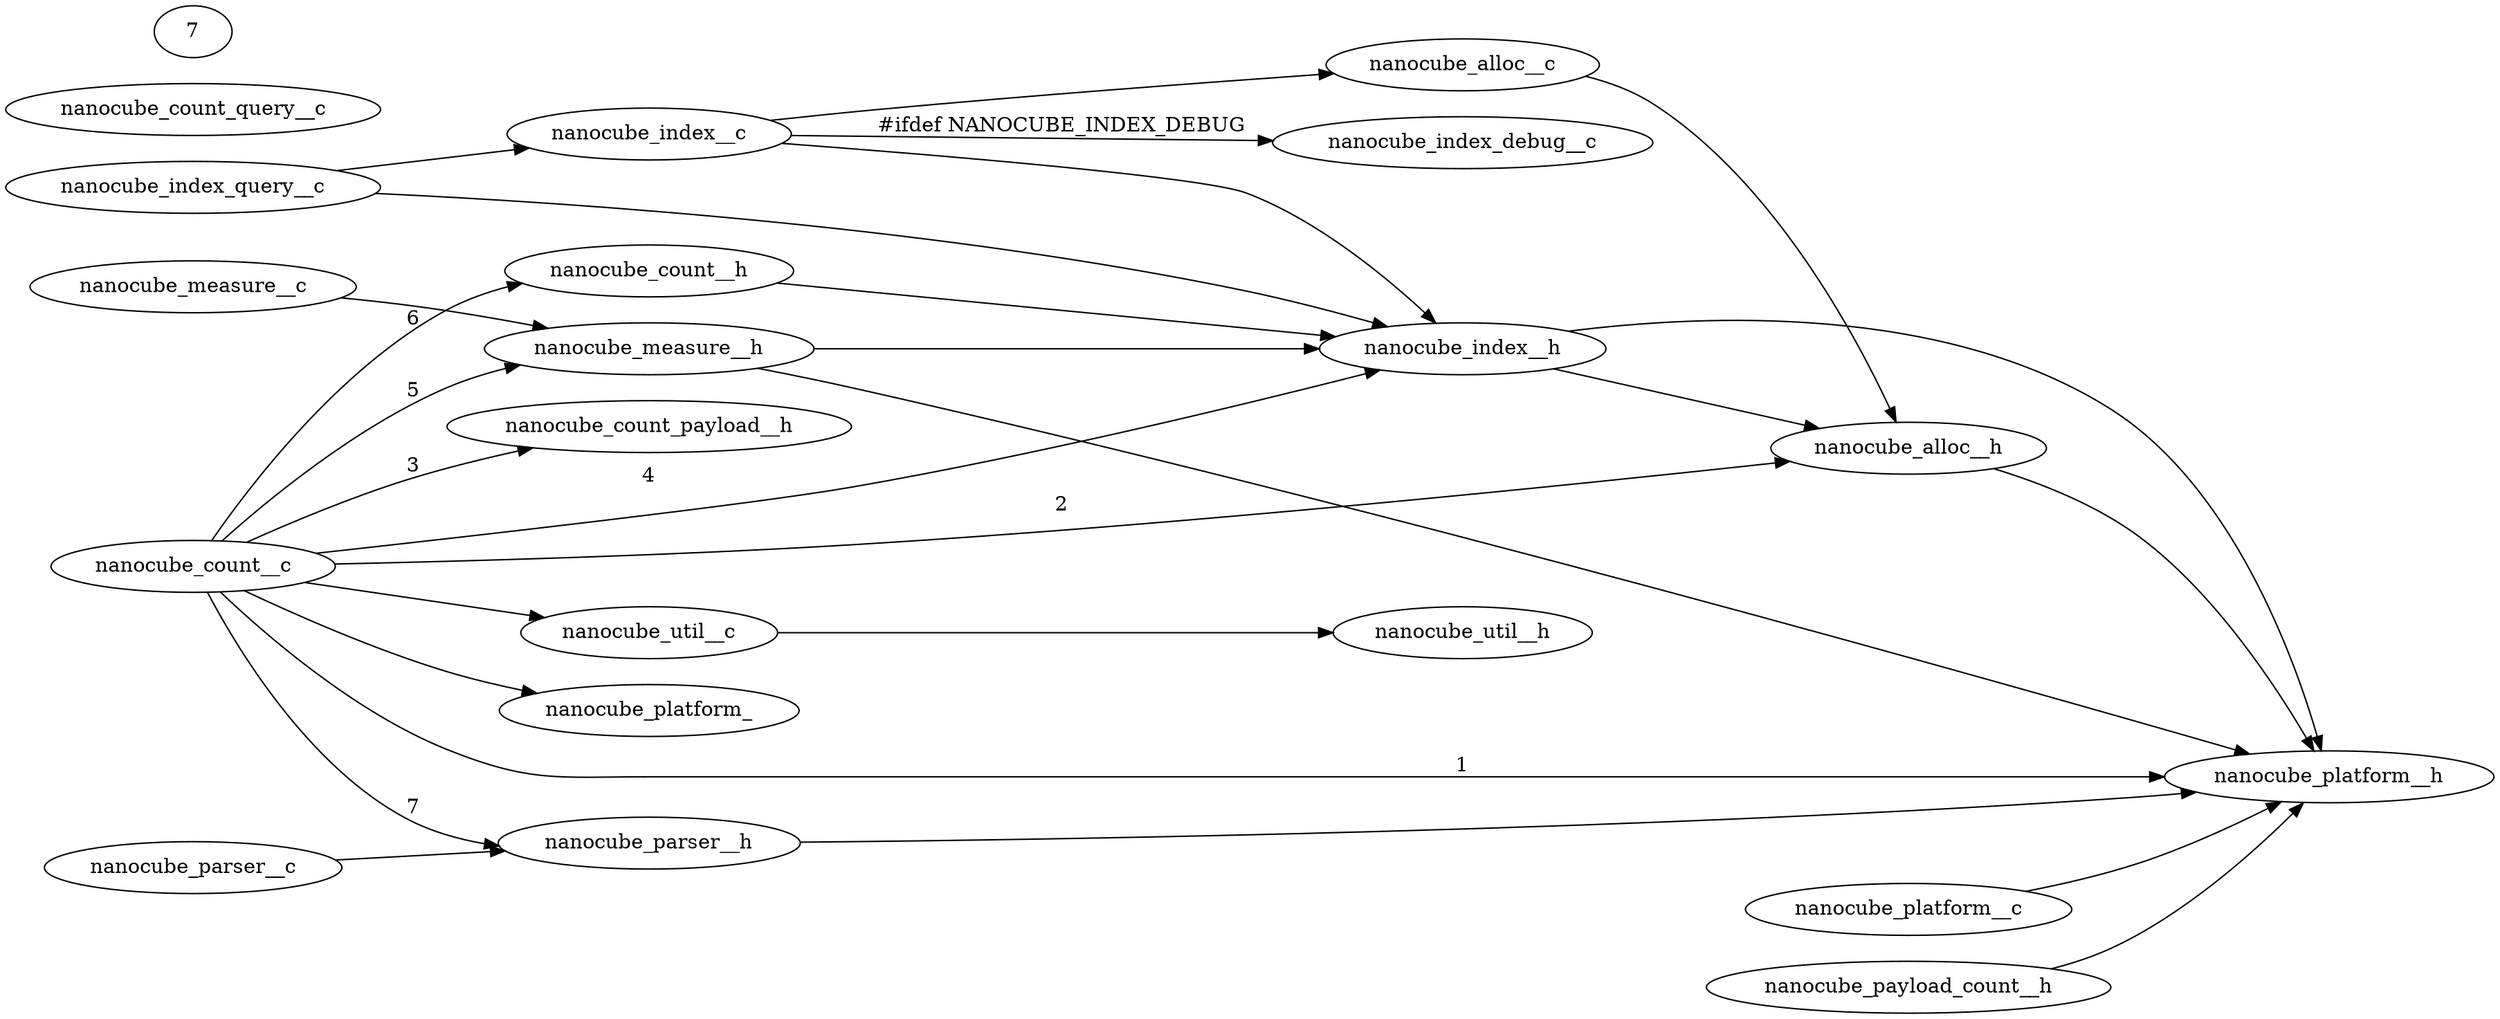 // dot -Tpdf -odependencies.pdf dependencies.dot
digraph G {
rankdir=LR;
nanocube_alloc__c [];
nanocube_alloc__h [];
nanocube_count__c [];
nanocube_count__h [];
nanocube_count_payload__h [];
nanocube_count_query__c [];
nanocube_index__c [];
nanocube_index__h [];
nanocube_index_debug__c [];
nanocube_index_query__c [];
nanocube_measure__c [];
nanocube_measure__h [];
nanocube_parser__c [];
nanocube_parser__h [];
nanocube_platform__c [];
nanocube_platform__h [];
nanocube_util__c [];
nanocube_count__c [];
nanocube_count__h [];

nanocube_count__c -> nanocube_platform__h      [label="1"];
nanocube_count__c -> nanocube_alloc__h         [label="2"];
nanocube_count__c -> nanocube_count_payload__h [label="3"];
nanocube_count__c -> nanocube_index__h         [label="4"];
nanocube_count__c -> nanocube_measure__h       [label="5"];
nanocube_count__c -> nanocube_count__h         [label="6"];
nanocube_count__c -> nanocube_parser__h        [label="7"];

nanocube_count__c -> nanocube_platform_ parser__h        [label="7"];

nanocube_count__c -> nanocube_util__c [];

nanocube_count__h -> nanocube_index__h [];

nanocube_payload_count__h -> nanocube_platform__h [];

nanocube_platform__c -> nanocube_platform__h [];

nanocube_alloc__h -> nanocube_platform__h [];

nanocube_alloc__c -> nanocube_alloc__h [];

nanocube_index__c -> nanocube_index_debug__c [label="#ifdef NANOCUBE_INDEX_DEBUG"];
nanocube_index__c -> nanocube_index__h [];

nanocube_index__h -> nanocube_platform__h [];
nanocube_index__h -> nanocube_alloc__h [];

nanocube_util__c -> nanocube_util__h [];

nanocube_measure__c -> nanocube_measure__h [];

nanocube_parser__c -> nanocube_parser__h [];

nanocube_measure__h -> nanocube_platform__h [];
nanocube_measure__h -> nanocube_index__h    [];

nanocube_parser__h  -> nanocube_platform__h [];

nanocube_index_query__c -> nanocube_index__h [];
nanocube_index_query__c -> nanocube_index__c [];

nanocube_index__c -> nanocube_alloc__c [];

}
